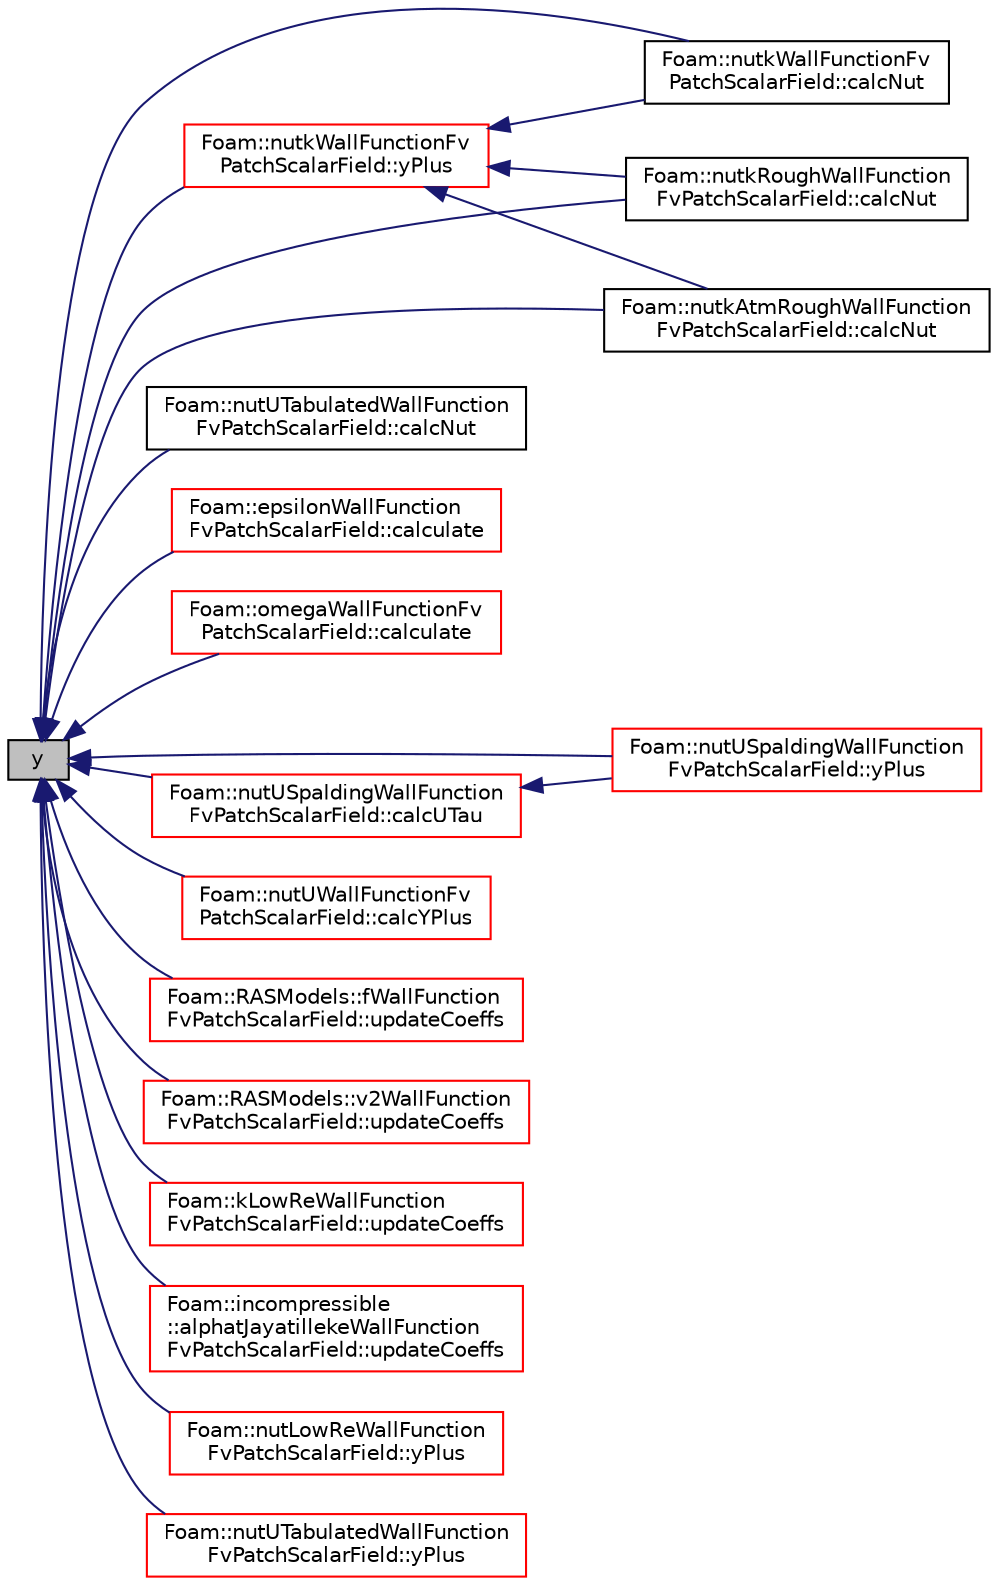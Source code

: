 digraph "y"
{
  bgcolor="transparent";
  edge [fontname="Helvetica",fontsize="10",labelfontname="Helvetica",labelfontsize="10"];
  node [fontname="Helvetica",fontsize="10",shape=record];
  rankdir="LR";
  Node189 [label="y",height=0.2,width=0.4,color="black", fillcolor="grey75", style="filled", fontcolor="black"];
  Node189 -> Node190 [dir="back",color="midnightblue",fontsize="10",style="solid",fontname="Helvetica"];
  Node190 [label="Foam::nutkWallFunctionFv\lPatchScalarField::calcNut",height=0.2,width=0.4,color="black",URL="$a32153.html#a770ef88c60cd370e9d4eacc46f774f07",tooltip="Calculate the turbulence viscosity. "];
  Node189 -> Node191 [dir="back",color="midnightblue",fontsize="10",style="solid",fontname="Helvetica"];
  Node191 [label="Foam::nutUTabulatedWallFunction\lFvPatchScalarField::calcNut",height=0.2,width=0.4,color="black",URL="$a32169.html#a770ef88c60cd370e9d4eacc46f774f07",tooltip="Calculate the turbulence viscosity. "];
  Node189 -> Node192 [dir="back",color="midnightblue",fontsize="10",style="solid",fontname="Helvetica"];
  Node192 [label="Foam::nutkRoughWallFunction\lFvPatchScalarField::calcNut",height=0.2,width=0.4,color="black",URL="$a32149.html#a770ef88c60cd370e9d4eacc46f774f07",tooltip="Calculate the turbulence viscosity. "];
  Node189 -> Node193 [dir="back",color="midnightblue",fontsize="10",style="solid",fontname="Helvetica"];
  Node193 [label="Foam::nutkAtmRoughWallFunction\lFvPatchScalarField::calcNut",height=0.2,width=0.4,color="black",URL="$a32145.html#a770ef88c60cd370e9d4eacc46f774f07",tooltip="Calculate the turbulence viscosity. "];
  Node189 -> Node194 [dir="back",color="midnightblue",fontsize="10",style="solid",fontname="Helvetica"];
  Node194 [label="Foam::epsilonWallFunction\lFvPatchScalarField::calculate",height=0.2,width=0.4,color="red",URL="$a32129.html#a9b10d949afa36a0fe772c66e94719865",tooltip="Calculate the epsilon and G. "];
  Node189 -> Node205 [dir="back",color="midnightblue",fontsize="10",style="solid",fontname="Helvetica"];
  Node205 [label="Foam::omegaWallFunctionFv\lPatchScalarField::calculate",height=0.2,width=0.4,color="red",URL="$a32181.html#a198ab1edcd6a58e1f422febaac58dacc",tooltip="Calculate the omega and G. "];
  Node189 -> Node216 [dir="back",color="midnightblue",fontsize="10",style="solid",fontname="Helvetica"];
  Node216 [label="Foam::nutUSpaldingWallFunction\lFvPatchScalarField::calcUTau",height=0.2,width=0.4,color="red",URL="$a32165.html#a24807ec3405a761fb6380573614a3040",tooltip="Calculate the friction velocity. "];
  Node216 -> Node218 [dir="back",color="midnightblue",fontsize="10",style="solid",fontname="Helvetica"];
  Node218 [label="Foam::nutUSpaldingWallFunction\lFvPatchScalarField::yPlus",height=0.2,width=0.4,color="red",URL="$a32165.html#a0de83d05eb8aabc5f8cf747584ef03c3",tooltip="Calculate and return the yPlus at the boundary. "];
  Node189 -> Node220 [dir="back",color="midnightblue",fontsize="10",style="solid",fontname="Helvetica"];
  Node220 [label="Foam::nutUWallFunctionFv\lPatchScalarField::calcYPlus",height=0.2,width=0.4,color="red",URL="$a32173.html#ad8e694d783badd5959d78884358ffb9f",tooltip="Calculate yPLus. "];
  Node189 -> Node224 [dir="back",color="midnightblue",fontsize="10",style="solid",fontname="Helvetica"];
  Node224 [label="Foam::RASModels::fWallFunction\lFvPatchScalarField::updateCoeffs",height=0.2,width=0.4,color="red",URL="$a32133.html#a7e24eafac629d3733181cd942d4c902f",tooltip="Update the coefficients associated with the patch field. "];
  Node189 -> Node226 [dir="back",color="midnightblue",fontsize="10",style="solid",fontname="Helvetica"];
  Node226 [label="Foam::RASModels::v2WallFunction\lFvPatchScalarField::updateCoeffs",height=0.2,width=0.4,color="red",URL="$a32185.html#a7e24eafac629d3733181cd942d4c902f",tooltip="Update the coefficients associated with the patch field. "];
  Node189 -> Node228 [dir="back",color="midnightblue",fontsize="10",style="solid",fontname="Helvetica"];
  Node228 [label="Foam::kLowReWallFunction\lFvPatchScalarField::updateCoeffs",height=0.2,width=0.4,color="red",URL="$a32137.html#a7e24eafac629d3733181cd942d4c902f",tooltip="Update the coefficients associated with the patch field. "];
  Node189 -> Node230 [dir="back",color="midnightblue",fontsize="10",style="solid",fontname="Helvetica"];
  Node230 [label="Foam::incompressible\l::alphatJayatillekeWallFunction\lFvPatchScalarField::updateCoeffs",height=0.2,width=0.4,color="red",URL="$a32053.html#a7e24eafac629d3733181cd942d4c902f",tooltip="Update the coefficients associated with the patch field. "];
  Node189 -> Node232 [dir="back",color="midnightblue",fontsize="10",style="solid",fontname="Helvetica"];
  Node232 [label="Foam::nutkWallFunctionFv\lPatchScalarField::yPlus",height=0.2,width=0.4,color="red",URL="$a32153.html#a0de83d05eb8aabc5f8cf747584ef03c3",tooltip="Calculate and return the yPlus at the boundary. "];
  Node232 -> Node190 [dir="back",color="midnightblue",fontsize="10",style="solid",fontname="Helvetica"];
  Node232 -> Node192 [dir="back",color="midnightblue",fontsize="10",style="solid",fontname="Helvetica"];
  Node232 -> Node193 [dir="back",color="midnightblue",fontsize="10",style="solid",fontname="Helvetica"];
  Node189 -> Node234 [dir="back",color="midnightblue",fontsize="10",style="solid",fontname="Helvetica"];
  Node234 [label="Foam::nutLowReWallFunction\lFvPatchScalarField::yPlus",height=0.2,width=0.4,color="red",URL="$a32157.html#a0de83d05eb8aabc5f8cf747584ef03c3",tooltip="Calculate and return the yPlus at the boundary. "];
  Node189 -> Node218 [dir="back",color="midnightblue",fontsize="10",style="solid",fontname="Helvetica"];
  Node189 -> Node236 [dir="back",color="midnightblue",fontsize="10",style="solid",fontname="Helvetica"];
  Node236 [label="Foam::nutUTabulatedWallFunction\lFvPatchScalarField::yPlus",height=0.2,width=0.4,color="red",URL="$a32169.html#a0de83d05eb8aabc5f8cf747584ef03c3",tooltip="Calculate and return the yPlus at the boundary. "];
}

